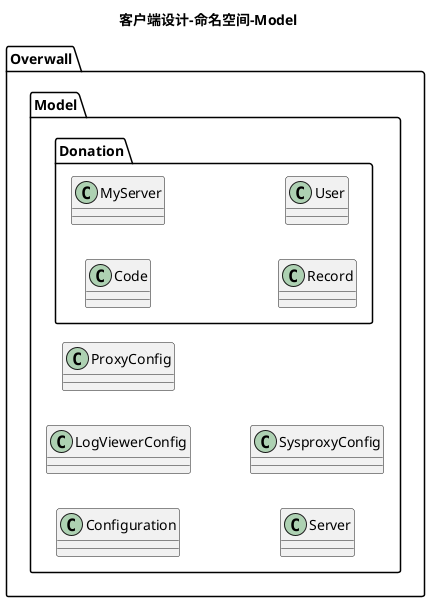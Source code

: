 @startuml
title 客户端设计-命名空间-Model
left to right direction
namespace Overwall.Model{
    class Configuration
    class LogViewerConfig
    class ProxyConfig
    class Server
    class SysproxyConfig
    namespace Overwall.Model.Donation{
        class Code
        class MyServer
        class Record
        class User
    }
}
@enduml